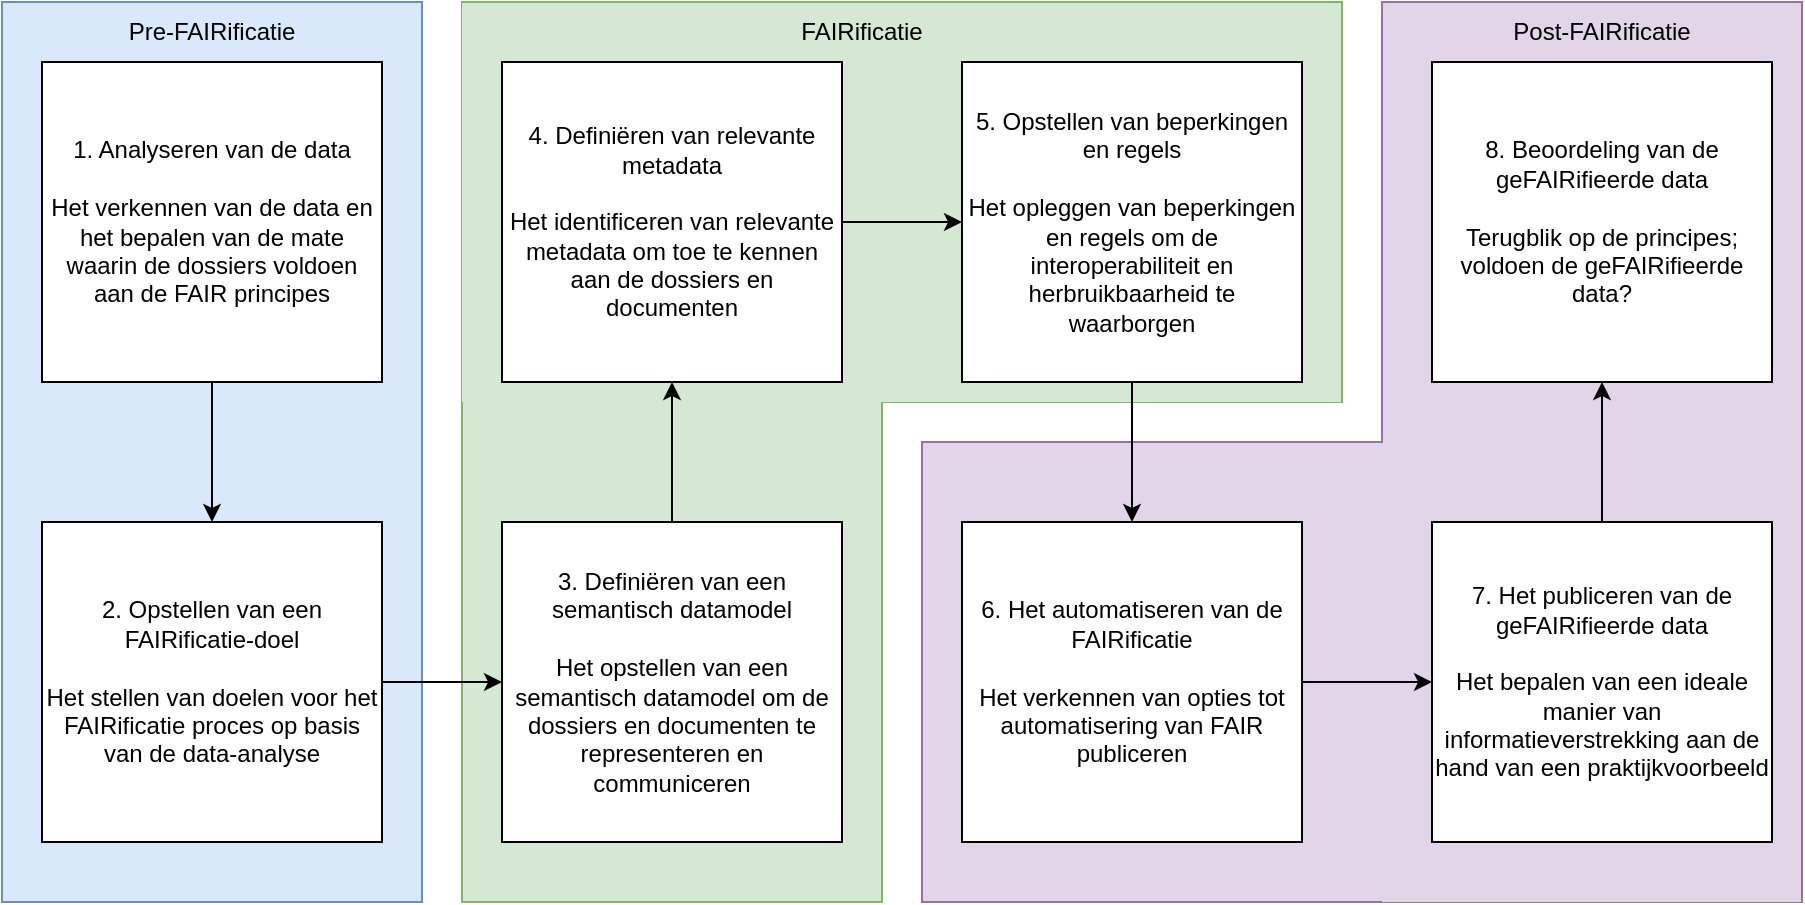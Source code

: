 <mxfile version="18.1.1" type="device"><diagram id="xCBmFQy9vmiHZ8doIXk5" name="Page-1"><mxGraphModel dx="1422" dy="798" grid="1" gridSize="10" guides="1" tooltips="1" connect="1" arrows="1" fold="1" page="1" pageScale="1" pageWidth="850" pageHeight="1100" math="0" shadow="0"><root><mxCell id="0"/><mxCell id="1" parent="0"/><mxCell id="XspEOnOovGpgQYL5At2E-25" value="" style="shape=partialRectangle;whiteSpace=wrap;html=1;top=0;left=0;fillColor=#d5e8d4;strokeColor=#82b366;" parent="1" vertex="1"><mxGeometry x="520" y="260" width="230" height="60" as="geometry"/></mxCell><mxCell id="XspEOnOovGpgQYL5At2E-22" value="" style="rounded=0;whiteSpace=wrap;html=1;fillColor=#e1d5e7;strokeColor=#9673a6;" parent="1" vertex="1"><mxGeometry x="540" y="340" width="440" height="230" as="geometry"/></mxCell><mxCell id="XspEOnOovGpgQYL5At2E-29" value="" style="shape=partialRectangle;whiteSpace=wrap;html=1;bottom=0;right=0;fillColor=#e1d5e7;strokeColor=#9673a6;flipH=1;" parent="1" vertex="1"><mxGeometry x="770" y="120" width="210" height="450" as="geometry"/></mxCell><mxCell id="XspEOnOovGpgQYL5At2E-17" value="" style="rounded=0;whiteSpace=wrap;html=1;fillColor=#d5e8d4;strokeColor=#82b366;" parent="1" vertex="1"><mxGeometry x="310" y="120" width="210" height="450" as="geometry"/></mxCell><mxCell id="XspEOnOovGpgQYL5At2E-24" value="" style="shape=partialRectangle;whiteSpace=wrap;html=1;bottom=0;right=0;fillColor=#d5e8d4;strokeColor=#82b366;flipH=1;" parent="1" vertex="1"><mxGeometry x="310" y="120" width="440" height="200" as="geometry"/></mxCell><mxCell id="XspEOnOovGpgQYL5At2E-16" value="" style="rounded=0;whiteSpace=wrap;html=1;fillColor=#dae8fc;strokeColor=#6c8ebf;" parent="1" vertex="1"><mxGeometry x="80" y="120" width="210" height="450" as="geometry"/></mxCell><mxCell id="efwcJwyudOEuCiR5yLaB-2" style="edgeStyle=orthogonalEdgeStyle;rounded=0;orthogonalLoop=1;jettySize=auto;html=1;" edge="1" parent="1" source="XspEOnOovGpgQYL5At2E-1" target="XspEOnOovGpgQYL5At2E-4"><mxGeometry relative="1" as="geometry"/></mxCell><mxCell id="XspEOnOovGpgQYL5At2E-1" value="2. Opstellen van een FAIRificatie-doel&lt;br&gt;&lt;br&gt;Het stellen van doelen voor het FAIRificatie proces op basis van de data-analyse" style="rounded=0;whiteSpace=wrap;html=1;" parent="1" vertex="1"><mxGeometry x="100" y="380" width="170" height="160" as="geometry"/></mxCell><mxCell id="efwcJwyudOEuCiR5yLaB-1" style="edgeStyle=orthogonalEdgeStyle;rounded=0;orthogonalLoop=1;jettySize=auto;html=1;" edge="1" parent="1" source="XspEOnOovGpgQYL5At2E-2" target="XspEOnOovGpgQYL5At2E-1"><mxGeometry relative="1" as="geometry"/></mxCell><mxCell id="XspEOnOovGpgQYL5At2E-2" value="1. Analyseren van de data&lt;br&gt;&lt;br&gt;Het verkennen van de data en het bepalen van de mate waarin de dossiers voldoen aan de FAIR principes" style="rounded=0;whiteSpace=wrap;html=1;" parent="1" vertex="1"><mxGeometry x="100" y="150" width="170" height="160" as="geometry"/></mxCell><mxCell id="XspEOnOovGpgQYL5At2E-8" style="edgeStyle=orthogonalEdgeStyle;rounded=0;orthogonalLoop=1;jettySize=auto;html=1;entryX=0.5;entryY=1;entryDx=0;entryDy=0;" parent="1" source="XspEOnOovGpgQYL5At2E-4" target="XspEOnOovGpgQYL5At2E-7" edge="1"><mxGeometry relative="1" as="geometry"/></mxCell><mxCell id="XspEOnOovGpgQYL5At2E-4" value="3. Definiëren van een semantisch datamodel&lt;br&gt;&lt;br&gt;Het opstellen van een semantisch datamodel om de dossiers en documenten te representeren en communiceren" style="rounded=0;whiteSpace=wrap;html=1;" parent="1" vertex="1"><mxGeometry x="330" y="380" width="170" height="160" as="geometry"/></mxCell><mxCell id="XspEOnOovGpgQYL5At2E-10" style="edgeStyle=orthogonalEdgeStyle;rounded=0;orthogonalLoop=1;jettySize=auto;html=1;entryX=0;entryY=0.5;entryDx=0;entryDy=0;" parent="1" source="XspEOnOovGpgQYL5At2E-7" target="XspEOnOovGpgQYL5At2E-9" edge="1"><mxGeometry relative="1" as="geometry"/></mxCell><mxCell id="XspEOnOovGpgQYL5At2E-7" value="4. Definiëren van relevante metadata&lt;br&gt;&lt;br&gt;Het identificeren van relevante metadata om toe te kennen aan de dossiers en documenten" style="rounded=0;whiteSpace=wrap;html=1;" parent="1" vertex="1"><mxGeometry x="330" y="150" width="170" height="160" as="geometry"/></mxCell><mxCell id="XspEOnOovGpgQYL5At2E-31" style="edgeStyle=orthogonalEdgeStyle;rounded=0;orthogonalLoop=1;jettySize=auto;html=1;entryX=0.5;entryY=0;entryDx=0;entryDy=0;" parent="1" source="XspEOnOovGpgQYL5At2E-9" target="XspEOnOovGpgQYL5At2E-27" edge="1"><mxGeometry relative="1" as="geometry"/></mxCell><mxCell id="XspEOnOovGpgQYL5At2E-9" value="5. Opstellen van beperkingen en regels&lt;br&gt;&lt;br&gt;Het opleggen van beperkingen en regels om de interoperabiliteit en herbruikbaarheid te waarborgen" style="rounded=0;whiteSpace=wrap;html=1;" parent="1" vertex="1"><mxGeometry x="560" y="150" width="170" height="160" as="geometry"/></mxCell><mxCell id="XspEOnOovGpgQYL5At2E-14" style="edgeStyle=orthogonalEdgeStyle;rounded=0;orthogonalLoop=1;jettySize=auto;html=1;" parent="1" source="XspEOnOovGpgQYL5At2E-11" target="XspEOnOovGpgQYL5At2E-13" edge="1"><mxGeometry relative="1" as="geometry"/></mxCell><mxCell id="XspEOnOovGpgQYL5At2E-11" value="7. Het publiceren van de geFAIRifieerde data&lt;br&gt;&lt;br&gt;Het bepalen van een ideale manier van informatieverstrekking aan de hand van een praktijkvoorbeeld" style="rounded=0;whiteSpace=wrap;html=1;" parent="1" vertex="1"><mxGeometry x="795" y="380" width="170" height="160" as="geometry"/></mxCell><mxCell id="XspEOnOovGpgQYL5At2E-13" value="8. Beoordeling van de geFAIRifieerde data&lt;br&gt;&lt;br&gt;Terugblik op de principes; voldoen de geFAIRifieerde data?" style="rounded=0;whiteSpace=wrap;html=1;" parent="1" vertex="1"><mxGeometry x="795" y="150" width="170" height="160" as="geometry"/></mxCell><mxCell id="XspEOnOovGpgQYL5At2E-19" value="Pre-FAIRificatie" style="text;html=1;strokeColor=none;fillColor=none;align=center;verticalAlign=middle;whiteSpace=wrap;rounded=0;" parent="1" vertex="1"><mxGeometry x="135" y="120" width="100" height="30" as="geometry"/></mxCell><mxCell id="XspEOnOovGpgQYL5At2E-21" value="FAIRificatie" style="text;html=1;strokeColor=none;fillColor=none;align=center;verticalAlign=middle;whiteSpace=wrap;rounded=0;" parent="1" vertex="1"><mxGeometry x="460" y="120" width="100" height="30" as="geometry"/></mxCell><mxCell id="XspEOnOovGpgQYL5At2E-23" value="Post-FAIRificatie" style="text;html=1;strokeColor=none;fillColor=none;align=center;verticalAlign=middle;whiteSpace=wrap;rounded=0;" parent="1" vertex="1"><mxGeometry x="830" y="120" width="100" height="30" as="geometry"/></mxCell><mxCell id="XspEOnOovGpgQYL5At2E-32" style="edgeStyle=orthogonalEdgeStyle;rounded=0;orthogonalLoop=1;jettySize=auto;html=1;entryX=0;entryY=0.5;entryDx=0;entryDy=0;" parent="1" source="XspEOnOovGpgQYL5At2E-27" target="XspEOnOovGpgQYL5At2E-11" edge="1"><mxGeometry relative="1" as="geometry"/></mxCell><mxCell id="XspEOnOovGpgQYL5At2E-27" value="6. Het automatiseren van de FAIRificatie&lt;br&gt;&lt;br&gt;Het verkennen van opties tot automatisering van FAIR publiceren" style="rounded=0;whiteSpace=wrap;html=1;" parent="1" vertex="1"><mxGeometry x="560" y="380" width="170" height="160" as="geometry"/></mxCell><mxCell id="XspEOnOovGpgQYL5At2E-30" value="" style="shape=partialRectangle;whiteSpace=wrap;html=1;bottom=0;right=0;fillColor=#e1d5e7;strokeColor=#9673a6;" parent="1" vertex="1"><mxGeometry x="770" y="120" width="10" height="220" as="geometry"/></mxCell></root></mxGraphModel></diagram></mxfile>